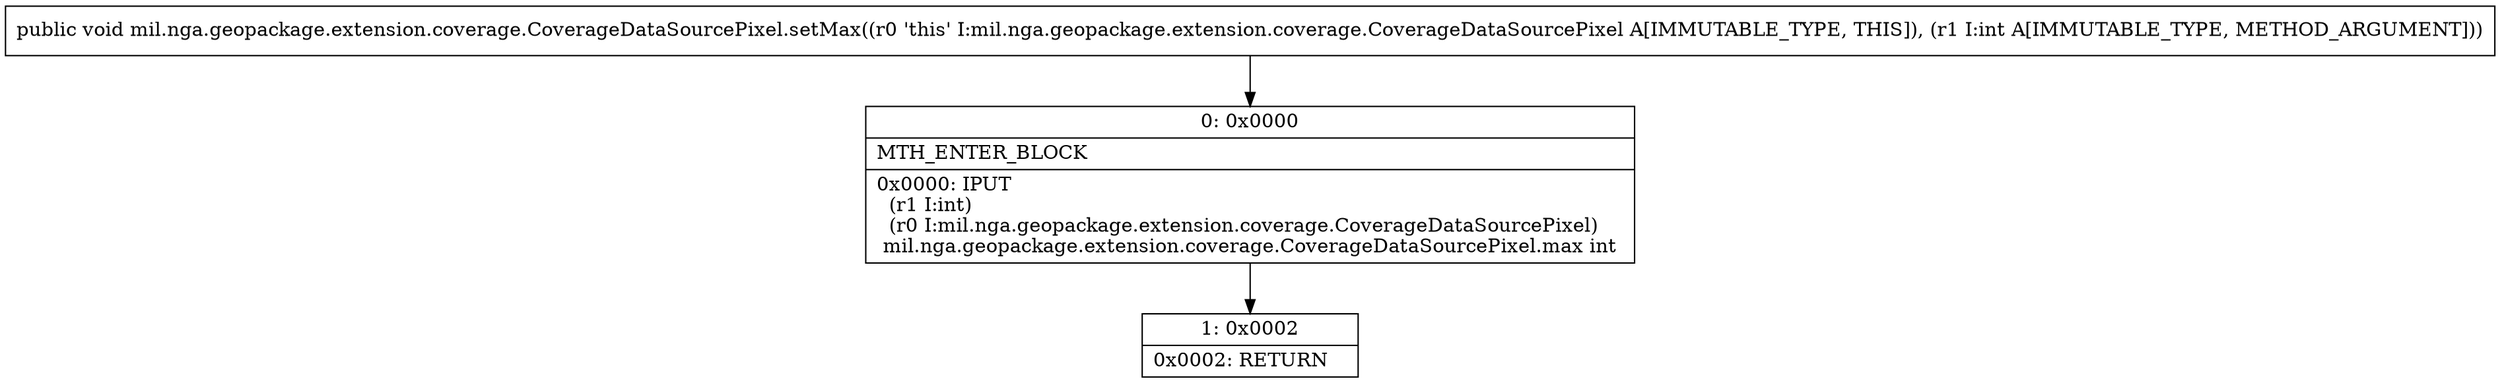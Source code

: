 digraph "CFG formil.nga.geopackage.extension.coverage.CoverageDataSourcePixel.setMax(I)V" {
Node_0 [shape=record,label="{0\:\ 0x0000|MTH_ENTER_BLOCK\l|0x0000: IPUT  \l  (r1 I:int)\l  (r0 I:mil.nga.geopackage.extension.coverage.CoverageDataSourcePixel)\l mil.nga.geopackage.extension.coverage.CoverageDataSourcePixel.max int \l}"];
Node_1 [shape=record,label="{1\:\ 0x0002|0x0002: RETURN   \l}"];
MethodNode[shape=record,label="{public void mil.nga.geopackage.extension.coverage.CoverageDataSourcePixel.setMax((r0 'this' I:mil.nga.geopackage.extension.coverage.CoverageDataSourcePixel A[IMMUTABLE_TYPE, THIS]), (r1 I:int A[IMMUTABLE_TYPE, METHOD_ARGUMENT])) }"];
MethodNode -> Node_0;
Node_0 -> Node_1;
}

